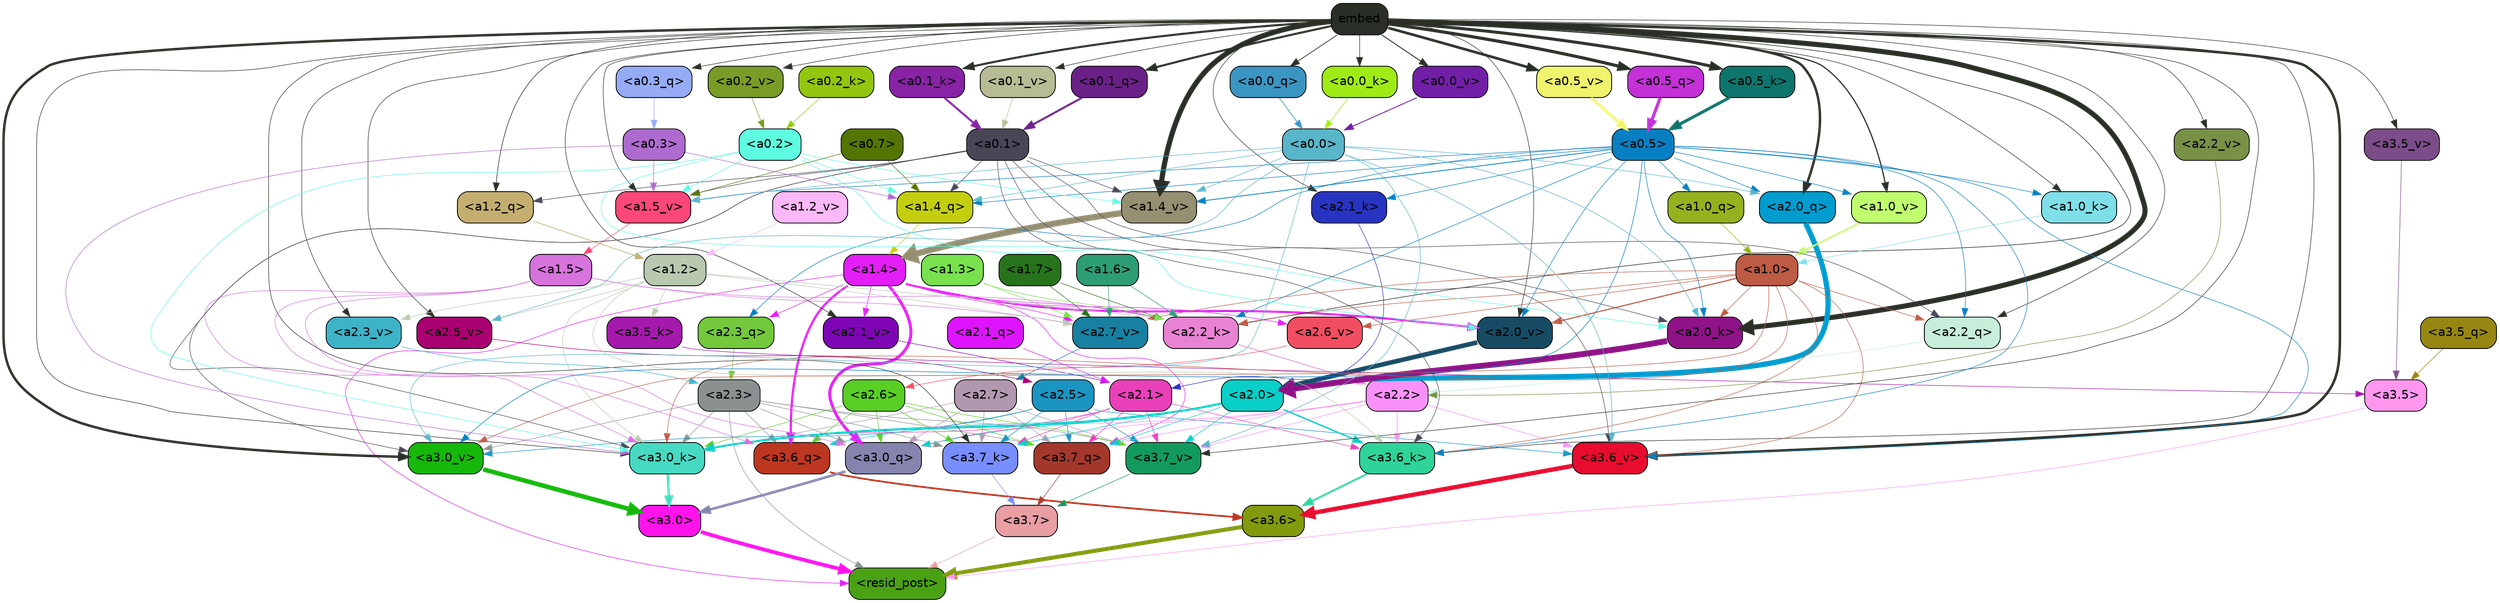 strict digraph "" {
	graph [bgcolor=transparent,
		layout=dot,
		overlap=false,
		splines=true
	];
	"<a3.7>"	[color=black,
		fillcolor="#e89ea3",
		fontname=Helvetica,
		shape=box,
		style="filled, rounded"];
	"<resid_post>"	[color=black,
		fillcolor="#4ba114",
		fontname=Helvetica,
		shape=box,
		style="filled, rounded"];
	"<a3.7>" -> "<resid_post>"	[color="#e89ea3",
		penwidth=0.6];
	"<a3.6>"	[color=black,
		fillcolor="#829b0e",
		fontname=Helvetica,
		shape=box,
		style="filled, rounded"];
	"<a3.6>" -> "<resid_post>"	[color="#829b0e",
		penwidth=4.648244500160217];
	"<a3.5>"	[color=black,
		fillcolor="#ff97ef",
		fontname=Helvetica,
		shape=box,
		style="filled, rounded"];
	"<a3.5>" -> "<resid_post>"	[color="#ff97ef",
		penwidth=0.6];
	"<a3.0>"	[color=black,
		fillcolor="#ff13eb",
		fontname=Helvetica,
		shape=box,
		style="filled, rounded"];
	"<a3.0>" -> "<resid_post>"	[color="#ff13eb",
		penwidth=4.3288813829422];
	"<a2.3>"	[color=black,
		fillcolor="#8b9190",
		fontname=Helvetica,
		shape=box,
		style="filled, rounded"];
	"<a2.3>" -> "<resid_post>"	[color="#8b9190",
		penwidth=0.6];
	"<a3.7_q>"	[color=black,
		fillcolor="#a3372b",
		fontname=Helvetica,
		shape=box,
		style="filled, rounded"];
	"<a2.3>" -> "<a3.7_q>"	[color="#8b9190",
		penwidth=0.6];
	"<a3.6_q>"	[color=black,
		fillcolor="#bc3620",
		fontname=Helvetica,
		shape=box,
		style="filled, rounded"];
	"<a2.3>" -> "<a3.6_q>"	[color="#8b9190",
		penwidth=0.6];
	"<a3.0_q>"	[color=black,
		fillcolor="#8584ae",
		fontname=Helvetica,
		shape=box,
		style="filled, rounded"];
	"<a2.3>" -> "<a3.0_q>"	[color="#8b9190",
		penwidth=0.6];
	"<a3.7_k>"	[color=black,
		fillcolor="#788efe",
		fontname=Helvetica,
		shape=box,
		style="filled, rounded"];
	"<a2.3>" -> "<a3.7_k>"	[color="#8b9190",
		penwidth=0.6];
	"<a3.0_k>"	[color=black,
		fillcolor="#47dac2",
		fontname=Helvetica,
		shape=box,
		style="filled, rounded"];
	"<a2.3>" -> "<a3.0_k>"	[color="#8b9190",
		penwidth=0.6];
	"<a3.7_v>"	[color=black,
		fillcolor="#129a5d",
		fontname=Helvetica,
		shape=box,
		style="filled, rounded"];
	"<a2.3>" -> "<a3.7_v>"	[color="#8b9190",
		penwidth=0.6];
	"<a3.0_v>"	[color=black,
		fillcolor="#15b80b",
		fontname=Helvetica,
		shape=box,
		style="filled, rounded"];
	"<a2.3>" -> "<a3.0_v>"	[color="#8b9190",
		penwidth=0.6];
	"<a1.4>"	[color=black,
		fillcolor="#e41ef6",
		fontname=Helvetica,
		shape=box,
		style="filled, rounded"];
	"<a1.4>" -> "<resid_post>"	[color="#e41ef6",
		penwidth=0.6];
	"<a1.4>" -> "<a3.7_q>"	[color="#e41ef6",
		penwidth=0.6];
	"<a1.4>" -> "<a3.6_q>"	[color="#e41ef6",
		penwidth=2.5397292599081993];
	"<a1.4>" -> "<a3.0_q>"	[color="#e41ef6",
		penwidth=3.3985572457313538];
	"<a2.3_q>"	[color=black,
		fillcolor="#73c93c",
		fontname=Helvetica,
		shape=box,
		style="filled, rounded"];
	"<a1.4>" -> "<a2.3_q>"	[color="#e41ef6",
		penwidth=0.6];
	"<a2.2_k>"	[color=black,
		fillcolor="#e883d3",
		fontname=Helvetica,
		shape=box,
		style="filled, rounded"];
	"<a1.4>" -> "<a2.2_k>"	[color="#e41ef6",
		penwidth=0.6];
	"<a2.7_v>"	[color=black,
		fillcolor="#1880a1",
		fontname=Helvetica,
		shape=box,
		style="filled, rounded"];
	"<a1.4>" -> "<a2.7_v>"	[color="#e41ef6",
		penwidth=0.6];
	"<a2.6_v>"	[color=black,
		fillcolor="#f14e62",
		fontname=Helvetica,
		shape=box,
		style="filled, rounded"];
	"<a1.4>" -> "<a2.6_v>"	[color="#e41ef6",
		penwidth=0.6];
	"<a2.1_v>"	[color=black,
		fillcolor="#7e06b5",
		fontname=Helvetica,
		shape=box,
		style="filled, rounded"];
	"<a1.4>" -> "<a2.1_v>"	[color="#e41ef6",
		penwidth=0.6];
	"<a2.0_v>"	[color=black,
		fillcolor="#174b64",
		fontname=Helvetica,
		shape=box,
		style="filled, rounded"];
	"<a1.4>" -> "<a2.0_v>"	[color="#e41ef6",
		penwidth=2.3308929204940796];
	"<a3.7_q>" -> "<a3.7>"	[color="#a3372b",
		penwidth=0.6];
	"<a3.6_q>" -> "<a3.6>"	[color="#bc3620",
		penwidth=2.03758105635643];
	"<a3.5_q>"	[color=black,
		fillcolor="#968713",
		fontname=Helvetica,
		shape=box,
		style="filled, rounded"];
	"<a3.5_q>" -> "<a3.5>"	[color="#968713",
		penwidth=0.6];
	"<a3.0_q>" -> "<a3.0>"	[color="#8584ae",
		penwidth=2.8638100624084473];
	"<a3.7_k>" -> "<a3.7>"	[color="#788efe",
		penwidth=0.6];
	"<a3.6_k>"	[color=black,
		fillcolor="#2fd39a",
		fontname=Helvetica,
		shape=box,
		style="filled, rounded"];
	"<a3.6_k>" -> "<a3.6>"	[color="#2fd39a",
		penwidth=2.174198240041733];
	"<a3.5_k>"	[color=black,
		fillcolor="#a519ac",
		fontname=Helvetica,
		shape=box,
		style="filled, rounded"];
	"<a3.5_k>" -> "<a3.5>"	[color="#a519ac",
		penwidth=0.6];
	"<a3.0_k>" -> "<a3.0>"	[color="#47dac2",
		penwidth=2.6274144649505615];
	"<a3.7_v>" -> "<a3.7>"	[color="#129a5d",
		penwidth=0.6];
	"<a3.6_v>"	[color=black,
		fillcolor="#e80c2f",
		fontname=Helvetica,
		shape=box,
		style="filled, rounded"];
	"<a3.6_v>" -> "<a3.6>"	[color="#e80c2f",
		penwidth=5.002329230308533];
	"<a3.5_v>"	[color=black,
		fillcolor="#7b4d89",
		fontname=Helvetica,
		shape=box,
		style="filled, rounded"];
	"<a3.5_v>" -> "<a3.5>"	[color="#7b4d89",
		penwidth=0.6];
	"<a3.0_v>" -> "<a3.0>"	[color="#15b80b",
		penwidth=5.188832879066467];
	"<a2.7>"	[color=black,
		fillcolor="#b298af",
		fontname=Helvetica,
		shape=box,
		style="filled, rounded"];
	"<a2.7>" -> "<a3.7_q>"	[color="#b298af",
		penwidth=0.6];
	"<a2.7>" -> "<a3.0_q>"	[color="#b298af",
		penwidth=0.6];
	"<a2.7>" -> "<a3.7_k>"	[color="#b298af",
		penwidth=0.6];
	"<a2.7>" -> "<a3.0_k>"	[color="#b298af",
		penwidth=0.6];
	"<a2.7>" -> "<a3.7_v>"	[color="#b298af",
		penwidth=0.6];
	"<a2.6>"	[color=black,
		fillcolor="#59ce24",
		fontname=Helvetica,
		shape=box,
		style="filled, rounded"];
	"<a2.6>" -> "<a3.7_q>"	[color="#59ce24",
		penwidth=0.6];
	"<a2.6>" -> "<a3.6_q>"	[color="#59ce24",
		penwidth=0.6];
	"<a2.6>" -> "<a3.0_q>"	[color="#59ce24",
		penwidth=0.6];
	"<a2.6>" -> "<a3.7_k>"	[color="#59ce24",
		penwidth=0.6];
	"<a2.6>" -> "<a3.0_k>"	[color="#59ce24",
		penwidth=0.6];
	"<a2.6>" -> "<a3.7_v>"	[color="#59ce24",
		penwidth=0.6];
	"<a2.5>"	[color=black,
		fillcolor="#1a95c2",
		fontname=Helvetica,
		shape=box,
		style="filled, rounded"];
	"<a2.5>" -> "<a3.7_q>"	[color="#1a95c2",
		penwidth=0.6];
	"<a2.5>" -> "<a3.7_k>"	[color="#1a95c2",
		penwidth=0.6];
	"<a2.5>" -> "<a3.0_k>"	[color="#1a95c2",
		penwidth=0.6];
	"<a2.5>" -> "<a3.7_v>"	[color="#1a95c2",
		penwidth=0.6];
	"<a2.5>" -> "<a3.6_v>"	[color="#1a95c2",
		penwidth=0.6];
	"<a2.5>" -> "<a3.0_v>"	[color="#1a95c2",
		penwidth=0.6];
	"<a2.2>"	[color=black,
		fillcolor="#fa91fa",
		fontname=Helvetica,
		shape=box,
		style="filled, rounded"];
	"<a2.2>" -> "<a3.7_q>"	[color="#fa91fa",
		penwidth=0.6];
	"<a2.2>" -> "<a3.7_k>"	[color="#fa91fa",
		penwidth=0.6];
	"<a2.2>" -> "<a3.6_k>"	[color="#fa91fa",
		penwidth=0.6];
	"<a2.2>" -> "<a3.0_k>"	[color="#fa91fa",
		penwidth=0.6];
	"<a2.2>" -> "<a3.7_v>"	[color="#fa91fa",
		penwidth=0.6];
	"<a2.2>" -> "<a3.6_v>"	[color="#fa91fa",
		penwidth=0.6];
	"<a2.1>"	[color=black,
		fillcolor="#ea40b9",
		fontname=Helvetica,
		shape=box,
		style="filled, rounded"];
	"<a2.1>" -> "<a3.7_q>"	[color="#ea40b9",
		penwidth=0.6];
	"<a2.1>" -> "<a3.0_q>"	[color="#ea40b9",
		penwidth=0.6];
	"<a2.1>" -> "<a3.7_k>"	[color="#ea40b9",
		penwidth=0.6];
	"<a2.1>" -> "<a3.6_k>"	[color="#ea40b9",
		penwidth=0.6];
	"<a2.1>" -> "<a3.0_k>"	[color="#ea40b9",
		penwidth=0.6];
	"<a2.1>" -> "<a3.7_v>"	[color="#ea40b9",
		penwidth=0.6];
	"<a2.0>"	[color=black,
		fillcolor="#08cfc7",
		fontname=Helvetica,
		shape=box,
		style="filled, rounded"];
	"<a2.0>" -> "<a3.7_q>"	[color="#08cfc7",
		penwidth=0.6];
	"<a2.0>" -> "<a3.6_q>"	[color="#08cfc7",
		penwidth=0.6];
	"<a2.0>" -> "<a3.0_q>"	[color="#08cfc7",
		penwidth=0.6];
	"<a2.0>" -> "<a3.7_k>"	[color="#08cfc7",
		penwidth=0.6];
	"<a2.0>" -> "<a3.6_k>"	[color="#08cfc7",
		penwidth=1.5717863738536835];
	"<a2.0>" -> "<a3.0_k>"	[color="#08cfc7",
		penwidth=2.205150544643402];
	"<a2.0>" -> "<a3.7_v>"	[color="#08cfc7",
		penwidth=0.6];
	"<a1.5>"	[color=black,
		fillcolor="#d773dc",
		fontname=Helvetica,
		shape=box,
		style="filled, rounded"];
	"<a1.5>" -> "<a3.6_q>"	[color="#d773dc",
		penwidth=0.6];
	"<a1.5>" -> "<a3.0_q>"	[color="#d773dc",
		penwidth=0.6];
	"<a1.5>" -> "<a3.0_k>"	[color="#d773dc",
		penwidth=0.6];
	"<a1.5>" -> "<a2.2_k>"	[color="#d773dc",
		penwidth=0.6];
	"<a1.5>" -> "<a2.7_v>"	[color="#d773dc",
		penwidth=0.6];
	embed	[color=black,
		fillcolor="#292f26",
		fontname=Helvetica,
		shape=box,
		style="filled, rounded"];
	embed -> "<a3.7_k>"	[color="#292f26",
		penwidth=0.6];
	embed -> "<a3.6_k>"	[color="#292f26",
		penwidth=0.6];
	embed -> "<a3.0_k>"	[color="#292f26",
		penwidth=0.6];
	embed -> "<a3.7_v>"	[color="#292f26",
		penwidth=0.6];
	embed -> "<a3.6_v>"	[color="#292f26",
		penwidth=2.882729172706604];
	embed -> "<a3.5_v>"	[color="#292f26",
		penwidth=0.6];
	embed -> "<a3.0_v>"	[color="#292f26",
		penwidth=2.812090039253235];
	"<a2.2_q>"	[color=black,
		fillcolor="#c7eddb",
		fontname=Helvetica,
		shape=box,
		style="filled, rounded"];
	embed -> "<a2.2_q>"	[color="#292f26",
		penwidth=0.6];
	"<a2.0_q>"	[color=black,
		fillcolor="#009ccf",
		fontname=Helvetica,
		shape=box,
		style="filled, rounded"];
	embed -> "<a2.0_q>"	[color="#292f26",
		penwidth=2.773140072822571];
	embed -> "<a2.2_k>"	[color="#292f26",
		penwidth=0.6694881916046143];
	"<a2.1_k>"	[color=black,
		fillcolor="#2734c2",
		fontname=Helvetica,
		shape=box,
		style="filled, rounded"];
	embed -> "<a2.1_k>"	[color="#292f26",
		penwidth=0.6];
	"<a2.0_k>"	[color=black,
		fillcolor="#8f1387",
		fontname=Helvetica,
		shape=box,
		style="filled, rounded"];
	embed -> "<a2.0_k>"	[color="#292f26",
		penwidth=5.809704422950745];
	"<a2.5_v>"	[color=black,
		fillcolor="#aa0170",
		fontname=Helvetica,
		shape=box,
		style="filled, rounded"];
	embed -> "<a2.5_v>"	[color="#292f26",
		penwidth=0.6];
	"<a2.3_v>"	[color=black,
		fillcolor="#3db3c8",
		fontname=Helvetica,
		shape=box,
		style="filled, rounded"];
	embed -> "<a2.3_v>"	[color="#292f26",
		penwidth=0.6];
	"<a2.2_v>"	[color=black,
		fillcolor="#789146",
		fontname=Helvetica,
		shape=box,
		style="filled, rounded"];
	embed -> "<a2.2_v>"	[color="#292f26",
		penwidth=0.6];
	embed -> "<a2.1_v>"	[color="#292f26",
		penwidth=0.6];
	embed -> "<a2.0_v>"	[color="#292f26",
		penwidth=0.6];
	"<a1.2_q>"	[color=black,
		fillcolor="#c4ae6f",
		fontname=Helvetica,
		shape=box,
		style="filled, rounded"];
	embed -> "<a1.2_q>"	[color="#292f26",
		penwidth=0.6789929866790771];
	"<a1.0_k>"	[color=black,
		fillcolor="#7edfe8",
		fontname=Helvetica,
		shape=box,
		style="filled, rounded"];
	embed -> "<a1.0_k>"	[color="#292f26",
		penwidth=0.6];
	"<a1.5_v>"	[color=black,
		fillcolor="#fb4779",
		fontname=Helvetica,
		shape=box,
		style="filled, rounded"];
	embed -> "<a1.5_v>"	[color="#292f26",
		penwidth=0.6];
	"<a1.4_v>"	[color=black,
		fillcolor="#959071",
		fontname=Helvetica,
		shape=box,
		style="filled, rounded"];
	embed -> "<a1.4_v>"	[color="#292f26",
		penwidth=5.930049657821655];
	"<a1.0_v>"	[color=black,
		fillcolor="#bffc6e",
		fontname=Helvetica,
		shape=box,
		style="filled, rounded"];
	embed -> "<a1.0_v>"	[color="#292f26",
		penwidth=1.3246397972106934];
	"<a0.5_q>"	[color=black,
		fillcolor="#c331d7",
		fontname=Helvetica,
		shape=box,
		style="filled, rounded"];
	embed -> "<a0.5_q>"	[color="#292f26",
		penwidth=3.5961478650569916];
	"<a0.3_q>"	[color=black,
		fillcolor="#95abf6",
		fontname=Helvetica,
		shape=box,
		style="filled, rounded"];
	embed -> "<a0.3_q>"	[color="#292f26",
		penwidth=0.6];
	"<a0.1_q>"	[color=black,
		fillcolor="#6a2187",
		fontname=Helvetica,
		shape=box,
		style="filled, rounded"];
	embed -> "<a0.1_q>"	[color="#292f26",
		penwidth=2.3697519302368164];
	"<a0.0_q>"	[color=black,
		fillcolor="#3b95c2",
		fontname=Helvetica,
		shape=box,
		style="filled, rounded"];
	embed -> "<a0.0_q>"	[color="#292f26",
		penwidth=0.7816102504730225];
	"<a0.5_k>"	[color=black,
		fillcolor="#0e756c",
		fontname=Helvetica,
		shape=box,
		style="filled, rounded"];
	embed -> "<a0.5_k>"	[color="#292f26",
		penwidth=3.417628586292267];
	"<a0.1_k>"	[color=black,
		fillcolor="#8823a5",
		fontname=Helvetica,
		shape=box,
		style="filled, rounded"];
	embed -> "<a0.1_k>"	[color="#292f26",
		penwidth=2.365019917488098];
	"<a0.0_k>"	[color=black,
		fillcolor="#9feb15",
		fontname=Helvetica,
		shape=box,
		style="filled, rounded"];
	embed -> "<a0.0_k>"	[color="#292f26",
		penwidth=0.6479218006134033];
	"<a0.5_v>"	[color=black,
		fillcolor="#f0f36c",
		fontname=Helvetica,
		shape=box,
		style="filled, rounded"];
	embed -> "<a0.5_v>"	[color="#292f26",
		penwidth=2.9912296533584595];
	"<a0.2_v>"	[color=black,
		fillcolor="#799c26",
		fontname=Helvetica,
		shape=box,
		style="filled, rounded"];
	embed -> "<a0.2_v>"	[color="#292f26",
		penwidth=0.6];
	"<a0.1_v>"	[color=black,
		fillcolor="#b7bc94",
		fontname=Helvetica,
		shape=box,
		style="filled, rounded"];
	embed -> "<a0.1_v>"	[color="#292f26",
		penwidth=0.6];
	"<a0.0_v>"	[color=black,
		fillcolor="#721fa8",
		fontname=Helvetica,
		shape=box,
		style="filled, rounded"];
	embed -> "<a0.0_v>"	[color="#292f26",
		penwidth=1.0032603740692139];
	"<a1.2>"	[color=black,
		fillcolor="#b8c9b0",
		fontname=Helvetica,
		shape=box,
		style="filled, rounded"];
	"<a1.2>" -> "<a3.6_k>"	[color="#b8c9b0",
		penwidth=0.6];
	"<a1.2>" -> "<a3.5_k>"	[color="#b8c9b0",
		penwidth=0.6];
	"<a1.2>" -> "<a3.0_k>"	[color="#b8c9b0",
		penwidth=0.6];
	"<a1.2>" -> "<a2.2_k>"	[color="#b8c9b0",
		penwidth=0.6];
	"<a1.2>" -> "<a2.7_v>"	[color="#b8c9b0",
		penwidth=0.6];
	"<a1.2>" -> "<a2.5_v>"	[color="#b8c9b0",
		penwidth=0.6];
	"<a1.2>" -> "<a2.3_v>"	[color="#b8c9b0",
		penwidth=0.6];
	"<a1.0>"	[color=black,
		fillcolor="#be5b45",
		fontname=Helvetica,
		shape=box,
		style="filled, rounded"];
	"<a1.0>" -> "<a3.6_k>"	[color="#be5b45",
		penwidth=0.6];
	"<a1.0>" -> "<a3.0_k>"	[color="#be5b45",
		penwidth=0.6];
	"<a1.0>" -> "<a3.6_v>"	[color="#be5b45",
		penwidth=0.6];
	"<a1.0>" -> "<a3.0_v>"	[color="#be5b45",
		penwidth=0.6];
	"<a1.0>" -> "<a2.2_q>"	[color="#be5b45",
		penwidth=0.6];
	"<a1.0>" -> "<a2.2_k>"	[color="#be5b45",
		penwidth=0.6];
	"<a1.0>" -> "<a2.0_k>"	[color="#be5b45",
		penwidth=0.6];
	"<a1.0>" -> "<a2.7_v>"	[color="#be5b45",
		penwidth=0.6];
	"<a1.0>" -> "<a2.6_v>"	[color="#be5b45",
		penwidth=0.6];
	"<a1.0>" -> "<a2.0_v>"	[color="#be5b45",
		penwidth=1.2632839679718018];
	"<a0.5>"	[color=black,
		fillcolor="#087fc2",
		fontname=Helvetica,
		shape=box,
		style="filled, rounded"];
	"<a0.5>" -> "<a3.6_k>"	[color="#087fc2",
		penwidth=0.6];
	"<a0.5>" -> "<a3.6_v>"	[color="#087fc2",
		penwidth=0.6];
	"<a0.5>" -> "<a3.0_v>"	[color="#087fc2",
		penwidth=0.6281400918960571];
	"<a0.5>" -> "<a2.3_q>"	[color="#087fc2",
		penwidth=0.6];
	"<a0.5>" -> "<a2.2_q>"	[color="#087fc2",
		penwidth=0.6];
	"<a0.5>" -> "<a2.0_q>"	[color="#087fc2",
		penwidth=0.6];
	"<a0.5>" -> "<a2.2_k>"	[color="#087fc2",
		penwidth=0.6];
	"<a0.5>" -> "<a2.1_k>"	[color="#087fc2",
		penwidth=0.6];
	"<a0.5>" -> "<a2.0_k>"	[color="#087fc2",
		penwidth=0.6196913719177246];
	"<a0.5>" -> "<a2.0_v>"	[color="#087fc2",
		penwidth=0.6];
	"<a1.4_q>"	[color=black,
		fillcolor="#c3ce0f",
		fontname=Helvetica,
		shape=box,
		style="filled, rounded"];
	"<a0.5>" -> "<a1.4_q>"	[color="#087fc2",
		penwidth=0.6];
	"<a1.0_q>"	[color=black,
		fillcolor="#94b21e",
		fontname=Helvetica,
		shape=box,
		style="filled, rounded"];
	"<a0.5>" -> "<a1.0_q>"	[color="#087fc2",
		penwidth=0.6];
	"<a0.5>" -> "<a1.0_k>"	[color="#087fc2",
		penwidth=0.6];
	"<a0.5>" -> "<a1.5_v>"	[color="#087fc2",
		penwidth=0.6];
	"<a0.5>" -> "<a1.4_v>"	[color="#087fc2",
		penwidth=0.9038386344909668];
	"<a0.5>" -> "<a1.0_v>"	[color="#087fc2",
		penwidth=0.6];
	"<a0.1>"	[color=black,
		fillcolor="#494656",
		fontname=Helvetica,
		shape=box,
		style="filled, rounded"];
	"<a0.1>" -> "<a3.6_k>"	[color="#494656",
		penwidth=0.6];
	"<a0.1>" -> "<a3.0_k>"	[color="#494656",
		penwidth=0.6];
	"<a0.1>" -> "<a3.6_v>"	[color="#494656",
		penwidth=0.6];
	"<a0.1>" -> "<a3.0_v>"	[color="#494656",
		penwidth=0.6];
	"<a0.1>" -> "<a2.2_q>"	[color="#494656",
		penwidth=0.6];
	"<a0.1>" -> "<a2.0_k>"	[color="#494656",
		penwidth=0.6];
	"<a0.1>" -> "<a1.4_q>"	[color="#494656",
		penwidth=0.6];
	"<a0.1>" -> "<a1.2_q>"	[color="#494656",
		penwidth=0.6];
	"<a0.1>" -> "<a1.5_v>"	[color="#494656",
		penwidth=0.6];
	"<a0.1>" -> "<a1.4_v>"	[color="#494656",
		penwidth=0.6];
	"<a0.3>"	[color=black,
		fillcolor="#ad6bcf",
		fontname=Helvetica,
		shape=box,
		style="filled, rounded"];
	"<a0.3>" -> "<a3.0_k>"	[color="#ad6bcf",
		penwidth=0.6];
	"<a0.3>" -> "<a1.4_q>"	[color="#ad6bcf",
		penwidth=0.6];
	"<a0.3>" -> "<a1.5_v>"	[color="#ad6bcf",
		penwidth=0.6];
	"<a0.2>"	[color=black,
		fillcolor="#5dfbdf",
		fontname=Helvetica,
		shape=box,
		style="filled, rounded"];
	"<a0.2>" -> "<a3.0_k>"	[color="#5dfbdf",
		penwidth=0.6];
	"<a0.2>" -> "<a2.0_k>"	[color="#5dfbdf",
		penwidth=0.6];
	"<a0.2>" -> "<a2.0_v>"	[color="#5dfbdf",
		penwidth=0.6];
	"<a0.2>" -> "<a1.4_q>"	[color="#5dfbdf",
		penwidth=0.6];
	"<a0.2>" -> "<a1.5_v>"	[color="#5dfbdf",
		penwidth=0.6];
	"<a0.2>" -> "<a1.4_v>"	[color="#5dfbdf",
		penwidth=0.6];
	"<a0.0>"	[color=black,
		fillcolor="#59b5c9",
		fontname=Helvetica,
		shape=box,
		style="filled, rounded"];
	"<a0.0>" -> "<a3.7_v>"	[color="#59b5c9",
		penwidth=0.6];
	"<a0.0>" -> "<a3.6_v>"	[color="#59b5c9",
		penwidth=0.6];
	"<a0.0>" -> "<a3.0_v>"	[color="#59b5c9",
		penwidth=0.6];
	"<a0.0>" -> "<a2.0_q>"	[color="#59b5c9",
		penwidth=0.6];
	"<a0.0>" -> "<a2.0_k>"	[color="#59b5c9",
		penwidth=0.6];
	"<a0.0>" -> "<a2.5_v>"	[color="#59b5c9",
		penwidth=0.6];
	"<a0.0>" -> "<a1.4_q>"	[color="#59b5c9",
		penwidth=0.6];
	"<a0.0>" -> "<a1.5_v>"	[color="#59b5c9",
		penwidth=0.6];
	"<a0.0>" -> "<a1.4_v>"	[color="#59b5c9",
		penwidth=0.6];
	"<a2.3_q>" -> "<a2.3>"	[color="#73c93c",
		penwidth=0.6];
	"<a2.2_q>" -> "<a2.2>"	[color="#c7eddb",
		penwidth=0.6299107074737549];
	"<a2.1_q>"	[color=black,
		fillcolor="#df14ff",
		fontname=Helvetica,
		shape=box,
		style="filled, rounded"];
	"<a2.1_q>" -> "<a2.1>"	[color="#df14ff",
		penwidth=0.6];
	"<a2.0_q>" -> "<a2.0>"	[color="#009ccf",
		penwidth=6.081655263900757];
	"<a2.2_k>" -> "<a2.2>"	[color="#e883d3",
		penwidth=0.8337457180023193];
	"<a2.1_k>" -> "<a2.1>"	[color="#2734c2",
		penwidth=0.6];
	"<a2.0_k>" -> "<a2.0>"	[color="#8f1387",
		penwidth=6.795950889587402];
	"<a2.7_v>" -> "<a2.7>"	[color="#1880a1",
		penwidth=0.6];
	"<a2.6_v>" -> "<a2.6>"	[color="#f14e62",
		penwidth=0.6];
	"<a2.5_v>" -> "<a2.5>"	[color="#aa0170",
		penwidth=0.6];
	"<a2.3_v>" -> "<a2.3>"	[color="#3db3c8",
		penwidth=0.6];
	"<a2.2_v>" -> "<a2.2>"	[color="#789146",
		penwidth=0.6];
	"<a2.1_v>" -> "<a2.1>"	[color="#7e06b5",
		penwidth=0.6];
	"<a2.0_v>" -> "<a2.0>"	[color="#174b64",
		penwidth=5.211444020271301];
	"<a1.7>"	[color=black,
		fillcolor="#27731b",
		fontname=Helvetica,
		shape=box,
		style="filled, rounded"];
	"<a1.7>" -> "<a2.2_k>"	[color="#27731b",
		penwidth=0.6];
	"<a1.7>" -> "<a2.7_v>"	[color="#27731b",
		penwidth=0.6];
	"<a1.6>"	[color=black,
		fillcolor="#2d9d74",
		fontname=Helvetica,
		shape=box,
		style="filled, rounded"];
	"<a1.6>" -> "<a2.2_k>"	[color="#2d9d74",
		penwidth=0.6];
	"<a1.6>" -> "<a2.7_v>"	[color="#2d9d74",
		penwidth=0.6];
	"<a1.3>"	[color=black,
		fillcolor="#78e14d",
		fontname=Helvetica,
		shape=box,
		style="filled, rounded"];
	"<a1.3>" -> "<a2.2_k>"	[color="#78e14d",
		penwidth=0.6];
	"<a1.3>" -> "<a2.7_v>"	[color="#78e14d",
		penwidth=0.6];
	"<a1.4_q>" -> "<a1.4>"	[color="#c3ce0f",
		penwidth=0.6];
	"<a1.2_q>" -> "<a1.2>"	[color="#c4ae6f",
		penwidth=0.7635738849639893];
	"<a1.0_q>" -> "<a1.0>"	[color="#94b21e",
		penwidth=0.6];
	"<a1.0_k>" -> "<a1.0>"	[color="#7edfe8",
		penwidth=0.6];
	"<a1.5_v>" -> "<a1.5>"	[color="#fb4779",
		penwidth=0.6];
	"<a1.4_v>" -> "<a1.4>"	[color="#959071",
		penwidth=7.066803693771362];
	"<a1.2_v>"	[color=black,
		fillcolor="#fbb8f8",
		fontname=Helvetica,
		shape=box,
		style="filled, rounded"];
	"<a1.2_v>" -> "<a1.2>"	[color="#fbb8f8",
		penwidth=0.6];
	"<a1.0_v>" -> "<a1.0>"	[color="#bffc6e",
		penwidth=1.970656156539917];
	"<a0.7>"	[color=black,
		fillcolor="#547504",
		fontname=Helvetica,
		shape=box,
		style="filled, rounded"];
	"<a0.7>" -> "<a1.4_q>"	[color="#547504",
		penwidth=0.6];
	"<a0.7>" -> "<a1.5_v>"	[color="#547504",
		penwidth=0.6];
	"<a0.5_q>" -> "<a0.5>"	[color="#c331d7",
		penwidth=3.6266062557697296];
	"<a0.3_q>" -> "<a0.3>"	[color="#95abf6",
		penwidth=0.6];
	"<a0.1_q>" -> "<a0.1>"	[color="#6a2187",
		penwidth=2.2995558977127075];
	"<a0.0_q>" -> "<a0.0>"	[color="#3b95c2",
		penwidth=0.7591052055358887];
	"<a0.5_k>" -> "<a0.5>"	[color="#0e756c",
		penwidth=3.475644141435623];
	"<a0.2_k>"	[color=black,
		fillcolor="#93c60e",
		fontname=Helvetica,
		shape=box,
		style="filled, rounded"];
	"<a0.2_k>" -> "<a0.2>"	[color="#93c60e",
		penwidth=0.6];
	"<a0.1_k>" -> "<a0.1>"	[color="#8823a5",
		penwidth=2.3508740663528442];
	"<a0.0_k>" -> "<a0.0>"	[color="#9feb15",
		penwidth=0.6416475772857666];
	"<a0.5_v>" -> "<a0.5>"	[color="#f0f36c",
		penwidth=3.019147038459778];
	"<a0.2_v>" -> "<a0.2>"	[color="#799c26",
		penwidth=0.6];
	"<a0.1_v>" -> "<a0.1>"	[color="#b7bc94",
		penwidth=0.6];
	"<a0.0_v>" -> "<a0.0>"	[color="#721fa8",
		penwidth=1.0116496086120605];
}
